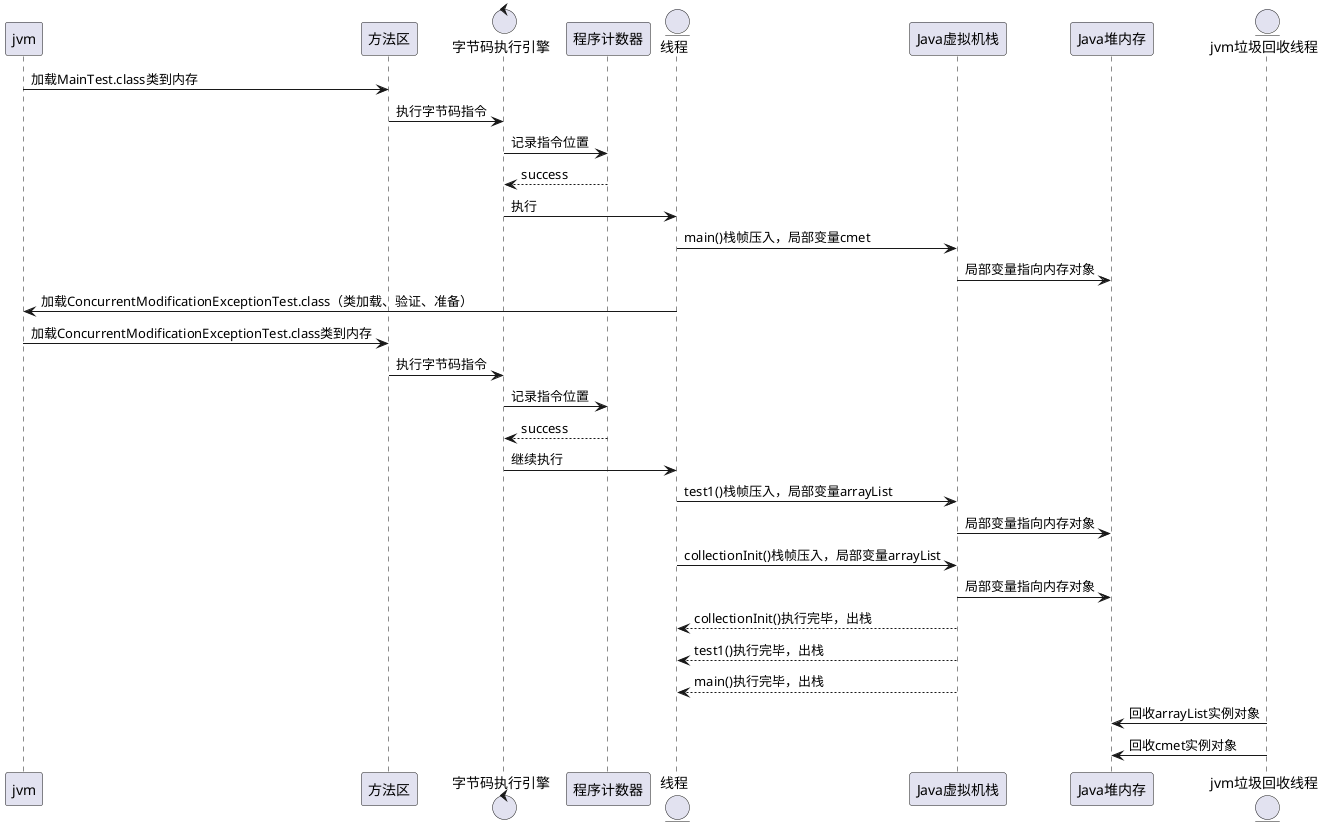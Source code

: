 @startuml

jvm -> 方法区:加载MainTest.class类到内存

control 字节码执行引擎
方法区 -> 字节码执行引擎: 执行字节码指令
字节码执行引擎 -> 程序计数器:记录指令位置
程序计数器 --> 字节码执行引擎:success

entity 线程
字节码执行引擎 -> 线程: 执行

线程 -> Java虚拟机栈: main()栈帧压入，局部变量cmet
Java虚拟机栈 -> Java堆内存:局部变量指向内存对象

线程 -> jvm: 加载ConcurrentModificationExceptionTest.class（类加载、验证、准备）
jvm -> 方法区: 加载ConcurrentModificationExceptionTest.class类到内存
方法区 -> 字节码执行引擎: 执行字节码指令
字节码执行引擎 -> 程序计数器:记录指令位置
程序计数器 --> 字节码执行引擎:success

字节码执行引擎 -> 线程: 继续执行

线程 -> Java虚拟机栈: test1()栈帧压入，局部变量arrayList
Java虚拟机栈 -> Java堆内存:局部变量指向内存对象
线程 -> Java虚拟机栈: collectionInit()栈帧压入，局部变量arrayList
Java虚拟机栈 -> Java堆内存:局部变量指向内存对象

线程 <-- Java虚拟机栈: collectionInit()执行完毕，出栈
线程 <-- Java虚拟机栈: test1()执行完毕，出栈
线程 <-- Java虚拟机栈: main()执行完毕，出栈

entity jvm垃圾回收线程
jvm垃圾回收线程 -> Java堆内存: 回收arrayList实例对象
jvm垃圾回收线程 -> Java堆内存: 回收cmet实例对象

@enduml